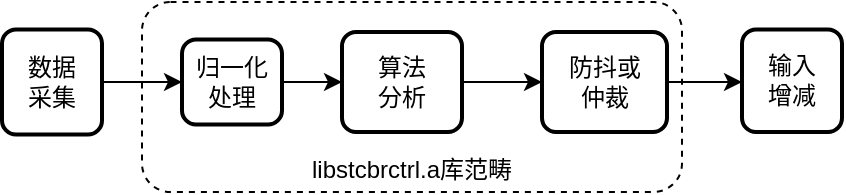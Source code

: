 <mxfile version="26.2.14">
  <diagram name="第 1 页" id="H22XvbOpW0bDJVRPv6cQ">
    <mxGraphModel dx="543" dy="379" grid="0" gridSize="10" guides="1" tooltips="1" connect="1" arrows="1" fold="1" page="1" pageScale="1" pageWidth="827" pageHeight="1169" math="0" shadow="0">
      <root>
        <mxCell id="0" />
        <mxCell id="1" parent="0" />
        <mxCell id="zMCWOjIDw1PjHqTFrJZc-20" value="&lt;div&gt;&lt;br&gt;&lt;/div&gt;&lt;div&gt;&lt;br&gt;&lt;/div&gt;&lt;div&gt;&lt;br&gt;&lt;/div&gt;&lt;div&gt;&lt;br&gt;&lt;/div&gt;&lt;div&gt;&lt;br&gt;&lt;/div&gt;&lt;div&gt;libstcbrctrl.a库范畴&lt;/div&gt;" style="rounded=1;whiteSpace=wrap;html=1;dashed=1;" vertex="1" parent="1">
          <mxGeometry x="120" y="125" width="270" height="95" as="geometry" />
        </mxCell>
        <mxCell id="zMCWOjIDw1PjHqTFrJZc-17" style="edgeStyle=orthogonalEdgeStyle;rounded=0;orthogonalLoop=1;jettySize=auto;html=1;exitX=1;exitY=0.5;exitDx=0;exitDy=0;entryX=0;entryY=0.5;entryDx=0;entryDy=0;" edge="1" parent="1" source="zMCWOjIDw1PjHqTFrJZc-1" target="zMCWOjIDw1PjHqTFrJZc-16">
          <mxGeometry relative="1" as="geometry" />
        </mxCell>
        <mxCell id="zMCWOjIDw1PjHqTFrJZc-1" value="数据&lt;div&gt;采集&lt;/div&gt;" style="rounded=1;whiteSpace=wrap;html=1;absoluteArcSize=1;arcSize=14;strokeWidth=2;" vertex="1" parent="1">
          <mxGeometry x="50" y="138.75" width="50" height="52.5" as="geometry" />
        </mxCell>
        <mxCell id="zMCWOjIDw1PjHqTFrJZc-7" value="" style="edgeStyle=orthogonalEdgeStyle;rounded=0;orthogonalLoop=1;jettySize=auto;html=1;" edge="1" parent="1" source="zMCWOjIDw1PjHqTFrJZc-2" target="zMCWOjIDw1PjHqTFrJZc-3">
          <mxGeometry relative="1" as="geometry" />
        </mxCell>
        <mxCell id="zMCWOjIDw1PjHqTFrJZc-2" value="算法&lt;div&gt;分析&lt;/div&gt;" style="rounded=1;whiteSpace=wrap;html=1;absoluteArcSize=1;arcSize=14;strokeWidth=2;" vertex="1" parent="1">
          <mxGeometry x="220" y="140" width="60" height="50" as="geometry" />
        </mxCell>
        <mxCell id="zMCWOjIDw1PjHqTFrJZc-11" style="edgeStyle=orthogonalEdgeStyle;rounded=0;orthogonalLoop=1;jettySize=auto;html=1;exitX=1;exitY=0.5;exitDx=0;exitDy=0;entryX=0;entryY=0.5;entryDx=0;entryDy=0;" edge="1" parent="1" source="zMCWOjIDw1PjHqTFrJZc-3" target="zMCWOjIDw1PjHqTFrJZc-4">
          <mxGeometry relative="1" as="geometry" />
        </mxCell>
        <mxCell id="zMCWOjIDw1PjHqTFrJZc-3" value="防抖或&lt;div&gt;仲裁&lt;/div&gt;" style="rounded=1;whiteSpace=wrap;html=1;absoluteArcSize=1;arcSize=14;strokeWidth=2;" vertex="1" parent="1">
          <mxGeometry x="320" y="140" width="62.5" height="50" as="geometry" />
        </mxCell>
        <mxCell id="zMCWOjIDw1PjHqTFrJZc-4" value="输入&lt;div&gt;增减&lt;/div&gt;" style="rounded=1;whiteSpace=wrap;html=1;absoluteArcSize=1;arcSize=14;strokeWidth=2;" vertex="1" parent="1">
          <mxGeometry x="420" y="138.75" width="50" height="51.25" as="geometry" />
        </mxCell>
        <mxCell id="zMCWOjIDw1PjHqTFrJZc-18" style="edgeStyle=orthogonalEdgeStyle;rounded=0;orthogonalLoop=1;jettySize=auto;html=1;exitX=1;exitY=0.5;exitDx=0;exitDy=0;entryX=0;entryY=0.5;entryDx=0;entryDy=0;" edge="1" parent="1" source="zMCWOjIDw1PjHqTFrJZc-16" target="zMCWOjIDw1PjHqTFrJZc-2">
          <mxGeometry relative="1" as="geometry" />
        </mxCell>
        <mxCell id="zMCWOjIDw1PjHqTFrJZc-16" value="归一化&lt;br&gt;处理" style="rounded=1;whiteSpace=wrap;html=1;absoluteArcSize=1;arcSize=14;strokeWidth=2;" vertex="1" parent="1">
          <mxGeometry x="140" y="143.75" width="50" height="42.5" as="geometry" />
        </mxCell>
      </root>
    </mxGraphModel>
  </diagram>
</mxfile>
